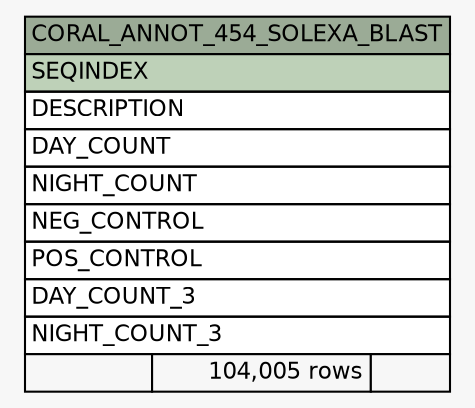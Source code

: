 // dot 2.38.0 on Windows 10 10.0
// SchemaSpy rev Unknown
digraph "CORAL_ANNOT_454_SOLEXA_BLAST" {
  graph [
    rankdir="RL"
    bgcolor="#f7f7f7"
    nodesep="0.18"
    ranksep="0.46"
    fontname="Helvetica"
    fontsize="11"
  ];
  node [
    fontname="Helvetica"
    fontsize="11"
    shape="plaintext"
  ];
  edge [
    arrowsize="0.8"
  ];
  "CORAL_ANNOT_454_SOLEXA_BLAST" [
    label=<
    <TABLE BORDER="0" CELLBORDER="1" CELLSPACING="0" BGCOLOR="#ffffff">
      <TR><TD COLSPAN="3" BGCOLOR="#9bab96" ALIGN="CENTER">CORAL_ANNOT_454_SOLEXA_BLAST</TD></TR>
      <TR><TD PORT="SEQINDEX" COLSPAN="3" BGCOLOR="#bed1b8" ALIGN="LEFT">SEQINDEX</TD></TR>
      <TR><TD PORT="DESCRIPTION" COLSPAN="3" ALIGN="LEFT">DESCRIPTION</TD></TR>
      <TR><TD PORT="DAY_COUNT" COLSPAN="3" ALIGN="LEFT">DAY_COUNT</TD></TR>
      <TR><TD PORT="NIGHT_COUNT" COLSPAN="3" ALIGN="LEFT">NIGHT_COUNT</TD></TR>
      <TR><TD PORT="NEG_CONTROL" COLSPAN="3" ALIGN="LEFT">NEG_CONTROL</TD></TR>
      <TR><TD PORT="POS_CONTROL" COLSPAN="3" ALIGN="LEFT">POS_CONTROL</TD></TR>
      <TR><TD PORT="DAY_COUNT_3" COLSPAN="3" ALIGN="LEFT">DAY_COUNT_3</TD></TR>
      <TR><TD PORT="NIGHT_COUNT_3" COLSPAN="3" ALIGN="LEFT">NIGHT_COUNT_3</TD></TR>
      <TR><TD ALIGN="LEFT" BGCOLOR="#f7f7f7">  </TD><TD ALIGN="RIGHT" BGCOLOR="#f7f7f7">104,005 rows</TD><TD ALIGN="RIGHT" BGCOLOR="#f7f7f7">  </TD></TR>
    </TABLE>>
    URL="tables/CORAL_ANNOT_454_SOLEXA_BLAST.html"
    tooltip="CORAL_ANNOT_454_SOLEXA_BLAST"
  ];
}
